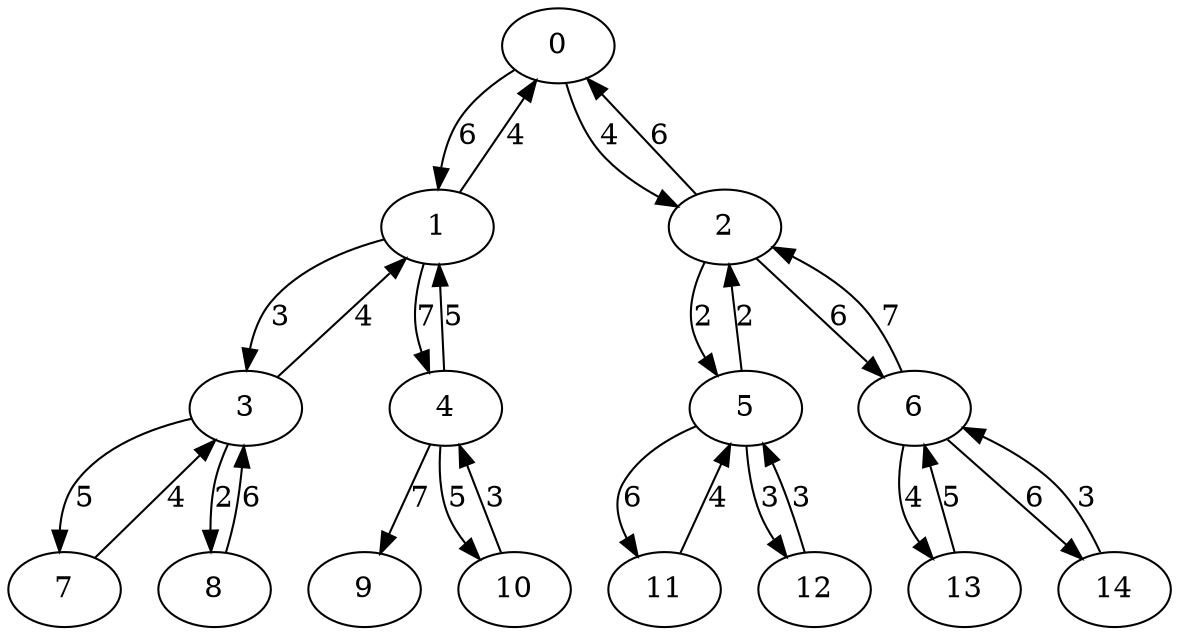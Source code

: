 strict digraph "" {
	0 -> 1	[label=6];
	0 -> 2	[label=4];
	1 -> 0	[label=4];
	1 -> 3	[label=3];
	1 -> 4	[label=7];
	2 -> 0	[label=6];
	2 -> 5	[label=2];
	2 -> 6	[label=6];
	3 -> 1	[label=4];
	3 -> 7	[label=5];
	3 -> 8	[label=2];
	4 -> 1	[label=5];
	4 -> 9	[label=7];
	4 -> 10	[label=5];
	5 -> 2	[label=2];
	5 -> 11	[label=6];
	5 -> 12	[label=3];
	6 -> 2	[label=7];
	6 -> 13	[label=4];
	6 -> 14	[label=6];
	7 -> 3	[label=4];
	8 -> 3	[label=6];
	10 -> 4	[label=3];
	11 -> 5	[label=4];
	12 -> 5	[label=3];
	13 -> 6	[label=5];
	14 -> 6	[label=3];
}
